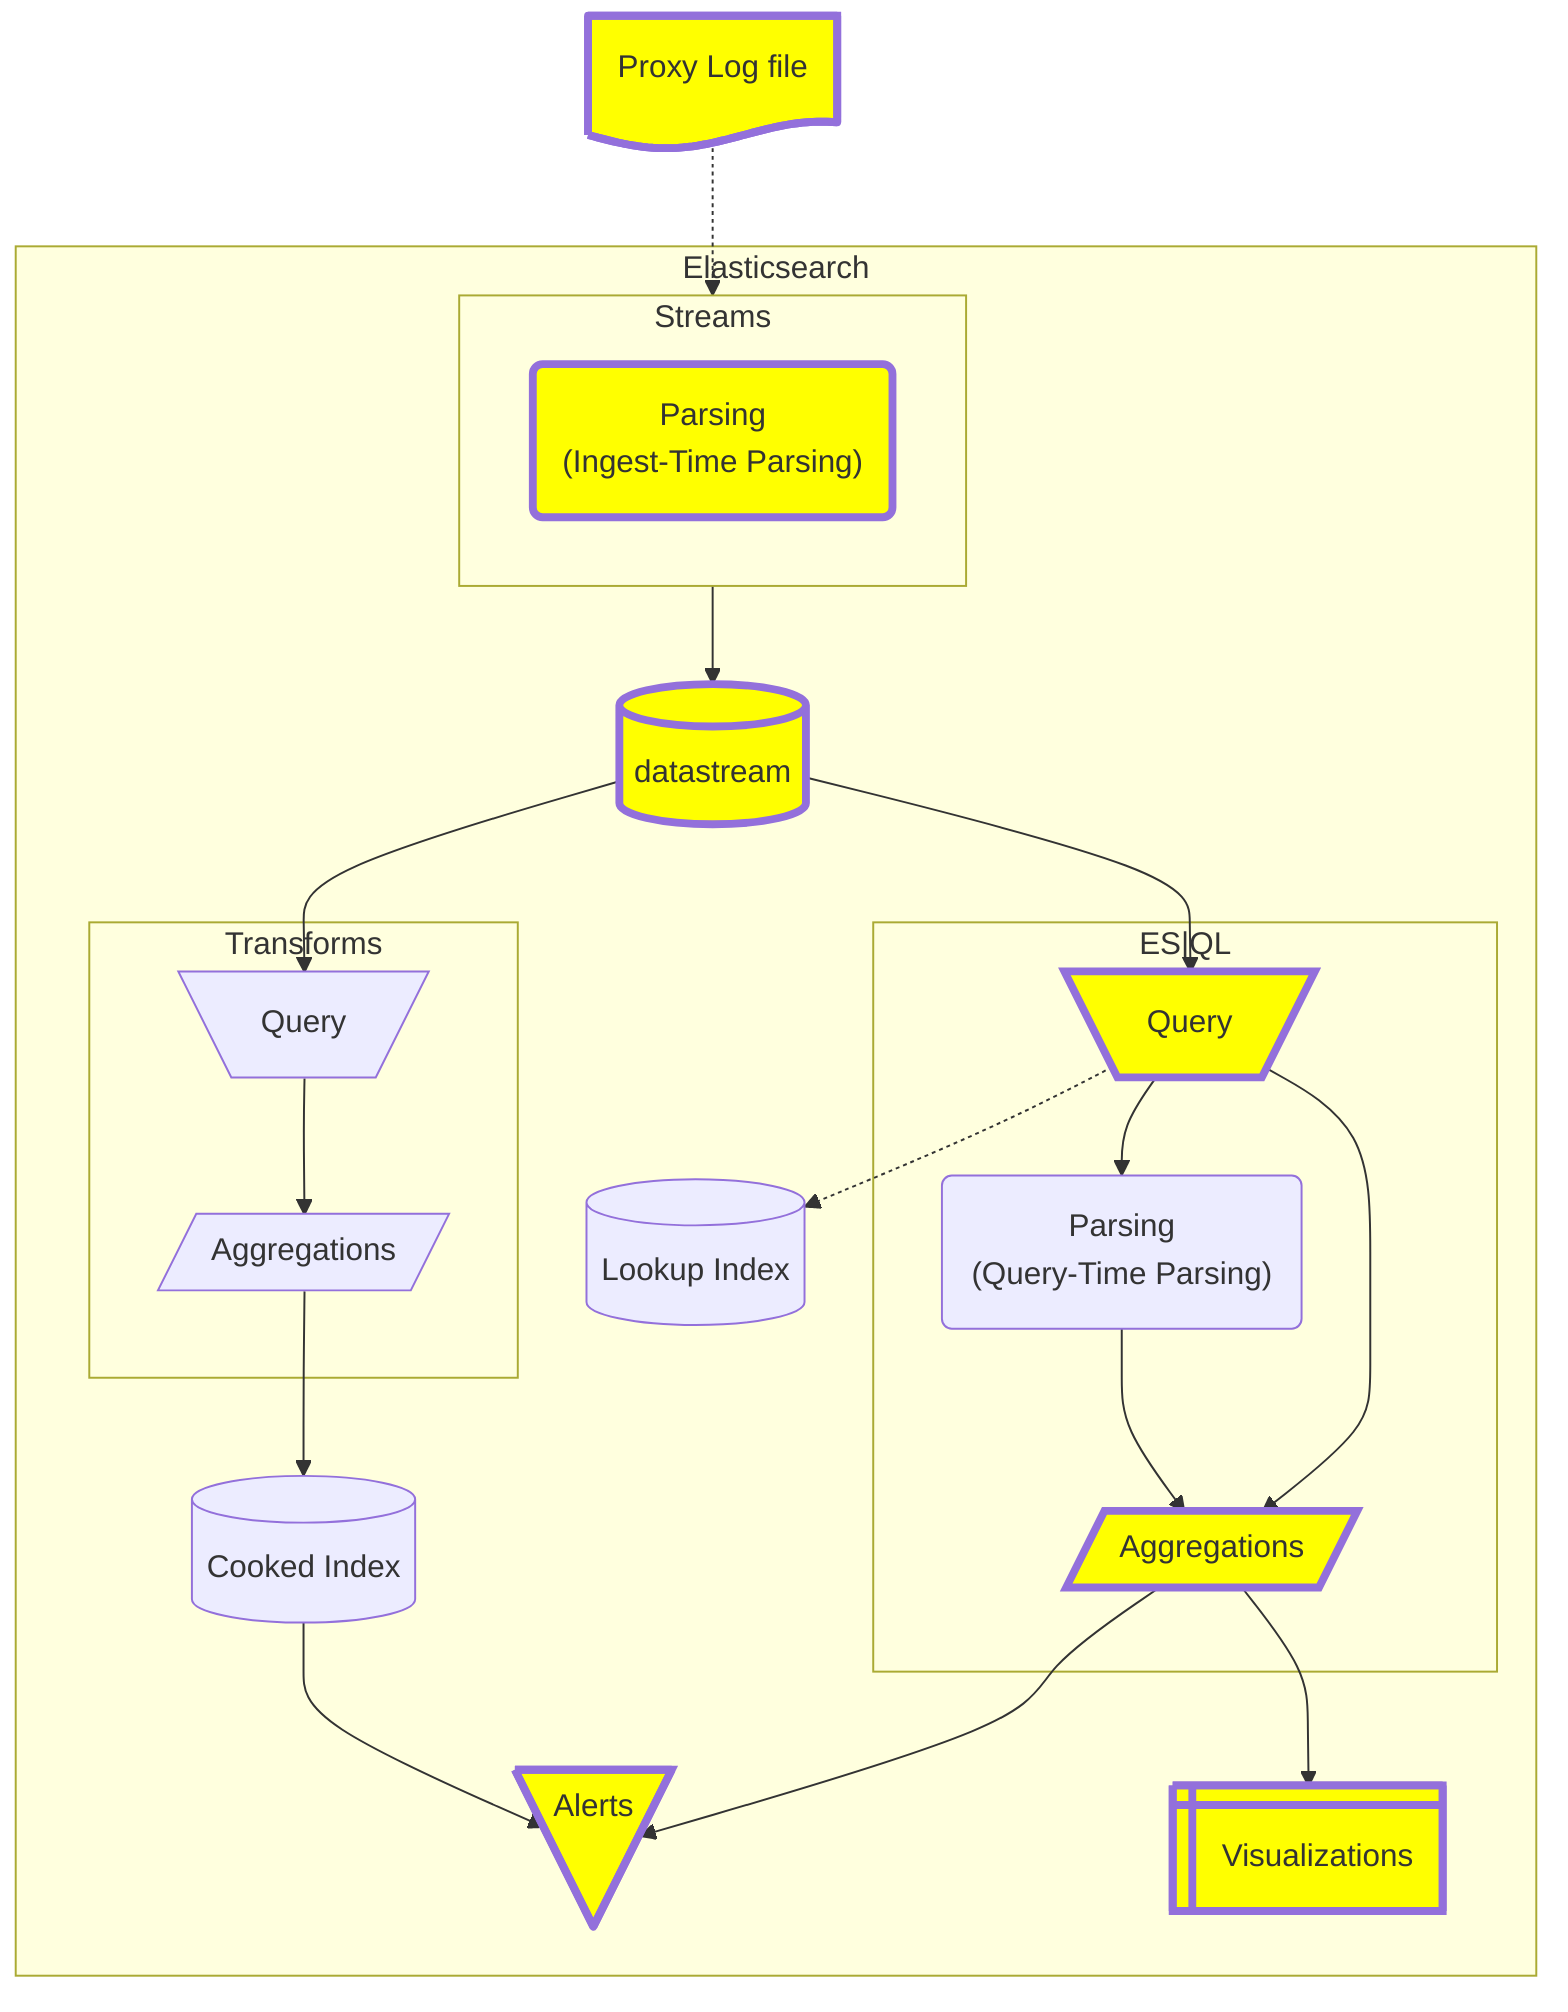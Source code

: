 flowchart TB
    style logfile fill:#ffff00,stroke-width:4px
    style datastream fill:#ffff00,stroke-width:4px

    style streams_parsing fill:#ffff00,stroke-width:4px

    style esql_query fill:#ffff00,stroke-width:4px
    %% style lookup_index fill:#ffff00,stroke-width:4px
    %% style esql_parse fill:#ffff00,stroke-width:4px
    style esql_agg fill:#ffff00,stroke-width:4px

    %% style transforms_query fill:#ffff00,stroke-width:4px
    %% style transforms_aggregations fill:#ffff00,stroke-width:4px
    %% style transforms_index fill:#ffff00,stroke-width:4px

    style alerts fill:#ffff00,stroke-width:4px
    style visualizations fill:#ffff00,stroke-width:4px

    subgraph elasticsearch[Elasticsearch]
        datastream@{shape: cyl}
        visualizations@{ shape: win-pane, label: "Visualizations" }
        lookup_index@{shape: cyl, label: "Lookup Index"}
        transforms_index@{shape: cyl, label: "Cooked Index"} 
        alerts@{ shape: manual-file, label: "Alerts"}
        
        subgraph streams["Streams"]
            streams_parsing("Parsing<br>(Ingest-Time Parsing)")
        end

        streams --> datastream

        subgraph esql["ES|QL"]
            esql_query[\Query/]
            esql_parse("Parsing<br>(Query-Time Parsing)")
            esql_agg[/Aggregations/]
            
            esql_query --> esql_parse
            esql_parse --> esql_agg
            esql_query --> esql_agg
        end

        datastream --> esql_query
        esql_query -.-> lookup_index

        subgraph Transforms
            transforms_query[\Query/]
            transforms_aggregations[/Aggregations/]

            transforms_query --> transforms_aggregations
        end

        transforms_aggregations --> transforms_index
        transforms_index --> alerts

        datastream --> transforms_query
        esql_agg --> visualizations
        esql_agg --> alerts
    end

    logfile@{ shape: doc, label: "Proxy Log file"}
    logfile -.-> streams